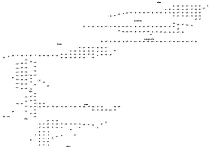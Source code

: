 digraph A {
splines = ortho
rankdir=LR;
ratio=fill
graph [pad="0.5", nodesep="0.25", ranksep="0.2", nodesep="0.2"];
margin=0;
size="1.41,1!";

cp1
cp2
cp3
cp4
cp5
cp6
cp7
cp8
cp9
cp10
cp11
cp12
cp13
cp14
cp15
cp16
cp17
cp18
cp19
cp20
cp21
cp22
cp23
cp24
cp25
cp26
cp27

ct0
ct1
ct2
ct3
ct4
ct5
ct6
ctt7
ctt8
ct9
ct10
ct11
ct12
ct13
ctt14
ct15
ctt16
ct17
ct18
ct19
subgraph cluster_1 {
label="Initialization";
labelloc = b
style="dashed"
cp0m1 -> ct0
cp1 -> ct1
cp2 -> ct6
cp3 -> ct2
cp4 -> ct6
cp5 -> ct3
cp6 -> ct6
cp7 -> ct4
cp8 -> ct6
cp9 -> ct5
cp10 -> ct6
cp11 -> ctt7
cp12 -> ct18
cp13 -> ct18
cp14 -> ctt8
cp15 -> ct9
cp16 -> ct10
cp17 -> ct18
cp18 -> ct11
cp19 -> ct12
cp20 -> ctt14
cp21 -> ct13
cp22 -> ctt14
cp23 -> ct15
cp24 -> ctt16
cp25 -> ct17
cp26 -> ct18
cp27 -> ct19
ct0 -> cp1
ct0 -> cp3
ct0 -> cp5
ct0 -> cp7
ct0 -> cp9
ct0 -> cp13
ct0 -> cp14
ct0 -> cp18
ct1 -> cp2
ct2 -> cp4
ct3 -> cp6
ct4 -> cp8
ct5 -> cp10
ct6 -> cp11
ctt7 -> cp12
ctt8 -> cp15
ct9 -> cp16
ct10 -> cp17
ct11 -> cp19
ct11 -> cp21
ct12 -> cp20
ct13 -> cp22
ctt14 -> cp23
ct15 -> cp24
ctt16 -> cp25
ct17 -> cp26
ct18 -> cp27
}
cp28
cp107
cp138
ct154
ct19 -> cp28
ct19 -> cp107
ct19 -> cp138
ct154 -> cp0m1
cp29
cp30
cp31
cp32
cp33
cp34
cp35
cp36
cp37
cp38
cp39
cp40
cp41
cp42
cp43
cp44
cp45
cp46
cp47
cp48
cp49
cp50
ct20
ct21
ct22
ct23
ctt24
ctt25
ct26
ct27
ct28
ct29
ct30
ct31
ct32
ct33
ct34
ct35
ct36
ct37
ct38
ct39
ct40
ct41
ct42
ctt43
ct44
ct45
subgraph cluster_2 {
label="Metal Piece"
labelloc = t
style="dashed"
cp28 -> ct20
cp29 -> ct21
cp30 -> ct22
cp31 -> ct23
cp32 -> ctt24
cp33 -> ctt25
cp34 -> ct26
cp34 -> ct35
cp35 -> ct27
cp35 -> ct31
cp36 -> ct28
cp37 -> ct29
cp38 -> ct30
cp39 -> ct32
cp40 -> ct33
cp41 -> ct34
cp42 -> ct40
cp43 -> ct36
cp43 -> ct41
cp44 -> ct37
cp45 -> ct38
cp46 -> ct39
cp47 -> ct42
cp48 -> ctt43
cp49 -> ct44
cp50 -> ct45
ct20 -> cp29
ct21 -> cp30
ct22 -> cp31
ct23 -> cp32
ctt24 -> cp33
ctt25 -> cp34
ct26 -> cp35
ct27 -> cp36
ct28 -> cp37
ct29 -> cp38
ct30 -> cp42
ct31 -> cp39
ct32 -> cp40
ct33 -> cp41
ct34 -> cp42
ct35 -> cp43
ct36 -> cp44
ct37 -> cp45
ct38 -> cp46
ct39 -> cp42
ct40 -> cp28
ct41 -> cp47
ct42 -> cp48
ctt43 -> cp49
ctt43 -> cp50
}
cp74
cp51
ct70
ct70 -> cp28
ct45 -> cp74
ct44 -> cp51
cp107 -> ct45
cp52
cp53
cp54
cp55
cp56
cp57
cp58
cp59
cp60
cp61
cp62
cp63
cp64
cp65
cp66
cp67
cp68
cp69
cp70
cp71
cp72
cp73
ct46
ct47
ct48
ct49
ctt50
ctt51
ct52
ct53
ct54
ct55
ct56
ct57
ct58
ct59
ct60
ct61
ct62
ct63
ct64
ct65
ct66
ct67
ct68
ctt69
ct71
subgraph cluster_3 {
label="Plastic Piece"
style="dashed"
labelloc = t
cp51 -> ct46
cp52 -> ct47
cp53 -> ct48
cp54 -> ct49
cp55 -> ctt50
cp56 -> ctt51
cp57 -> ct56
cp57 -> ct52
cp58 -> ct53
cp59 -> ct54
cp60 -> ct55
cp61 -> ct57
cp61 -> ct61
cp62 -> ct58
cp63 -> ct59
cp64 -> ct60
cp65 -> ct62
cp65 -> ct67
cp66 -> ct63
cp67 -> ct64
cp68 -> ct65
cp69 -> ct66
cp70 -> ct68
cp71 -> ctt69
cp72 -> ct70
cp73 -> ct71
ct46 -> cp52
ct47 -> cp53
ct48 -> cp54
ct49 -> cp55
ctt50 -> cp56
ctt51 -> cp57
ct52 -> cp58
ct53 -> cp59
ct54 -> cp60
ct55 -> cp69
ct56 -> cp61
ct57 -> cp62
ct58 -> cp63
ct59 -> cp64
ct60 -> cp69
ct61 -> cp65
ct62 -> cp66
ct63 -> cp67
ct64 -> cp68
ct65 -> cp69
ct66 -> cp52
ct67 -> cp70
ct68 -> cp71
ctt69 -> cp72
ctt69 -> cp73
}
cp107 -> ct71
ct71 -> cp74
cp75
cp76
cp77
cp78
cp79
cp80
cp81
cp82
cp83
cp84
cp85
cp86
ct72
ctt73
ctt74
ctt75
ctt76
ct77
ctt78
ctt79
ctt80
ctt81
ct82
ctt83
ct84
ct85
subgraph cluster_4 {
label="Arm From Belt to Press";
labelloc = t
style="dashed"
cp74 -> ct72
cp75 -> ctt73
cp76 -> ctt74
cp77 -> ctt75
cp78 -> ctt76
cp79 -> ct77
cp80 -> ctt78
cp81 -> ctt79
cp82 -> ctt80
cp83 -> ctt81
cp84 -> ct82
cp84 -> ctt83
cp85 -> ct84
cp86 -> ct85
ct72 -> cp75
ctt73 -> cp76
ctt74 -> cp77
ctt75 -> cp78
ctt76 -> cp79
ct77 -> cp80
ctt78 -> cp81
ctt79 -> cp82
ctt80 -> cp83
ctt81 -> cp84
ctt83 -> cp85
ct84 -> cp86
}
cp87
cp95
ct82 -> cp87
ct82 -> cp95
ct85 -> cp107
cp88
cp89
cp90
cp91
cp92
cp93
cp94
ctt86
ctt87
ctt88
ctt89
ctt90
ctt91
ct92
ctt93
subgraph cluster_5 {
label="Press";
labelloc = b
style="dashed"
cp87 -> ctt86
cp88 -> ctt87
cp89 -> ctt88
cp90 -> ctt89
cp91 -> ctt90
cp92 -> ctt91
cp93 -> ct92
cp94 -> ctt93
cp95 -> ctt93
ctt86 -> cp88
ctt87 -> cp89
ctt88 -> cp90
ctt89 -> cp91
ctt90 -> cp92
ctt91 -> cp93
ct92 -> cp94
}
cp96
ctt93 -> cp96
cp97
cp98
cp99
cp100
cp101
cp102
cp103
cp104
cp105
cp106
ctt94
ct95
ct96
ct97
ctt98
ctt99
ct100
ct101
ct102
ctt103
ct104
subgraph cluster_6 {
label="Arm From Press to Storage";
margin=0.3
labelloc = t
style="dashed"
cp96 -> ctt94
cp97 -> ct95
cp98 -> ct96
cp99 -> ct97
cp100 -> ctt98
cp101 -> ctt99
cp102 -> ct100
cp103 -> ct101
cp104 -> ct102
cp105 -> ctt103
cp106 -> ct104
ctt94 -> cp97
ct95 -> cp98
ct96 -> cp99
ct97 -> cp100
ctt98 -> cp101
ctt99 -> cp102
ct100 -> cp103
ct101 ->cp104
ct102 -> cp105
ctt103 -> cp106
ct104 -> cp107
}
cp108
ct100 -> cp108
cp139
cp139 -> ct96
cp109
cp110
cp111
cp112
cp113
cp114
cp115
cp116
cp117
ctt105
ctt106
ct107
ct108
ct109
ct110
ct111
ct112
ct113
ct114
ct115
ct116
ct117
ct118
ct119
ct120
subgraph cluster_7 {
label="Storage (y)";
labelloc = b
style="dashed"
cp108 -> ctt105
cp109 -> ctt106
cp110 -> ct107
cp110 -> ct110
cp110 -> ct113
cp110 -> ct116
cp111 -> ct108
cp111 -> ct109
cp112 -> ct111
cp112 -> ct112
cp113 -> ct114
cp113 -> ct115
cp114 -> ct117
cp114 -> ct118
cp115 -> ct119
cp116 -> ct120
ctt105 -> cp109
ctt106 -> cp110
ct107 -> cp111
ct108 -> cp116
ct109 -> cp115
ct109 -> cp111
ct110 -> cp112
ct111 -> cp116
ct112 -> cp115
ct112 -> cp112
ct113 -> cp113
ct114 -> cp116
ct115 -> cp115
ct115 -> cp113
ct116 -> cp114
ct117 -> cp116
ct118 -> cp115
ct118 -> cp114
ct120 -> cp117
}
cp118
ctt106 -> cp118
ctt145
cp117 -> ctt145
cp119
cp120
cp121
cp122
cp123
cp124
cp125
cp126
cp127
cp128
cp129
ct121
ct122
ct123
ct124
ct125
ct126
ct127
ct128
ct129
ct130
ct131
ct132
ct133
ct134
ct135
ct136
ct137
ct138
ct139
ct140
ct141
ct142
ct143
ct144
subgraph cluster_8 {
label="Storage (x)";
labelloc = b
style="dashed"
cp118 -> ct121
cp118 -> ct124
cp118 -> ct127
cp118 -> ct130
cp118 -> ct133
cp118 -> ct136
cp118 -> ct139
cp119 -> ct122
cp119 -> ct123
cp120 -> ct125
cp120 -> ct126
cp121 -> ct128
cp121 -> ct129
cp122 -> ct131
cp122 -> ct132
cp123 -> ct134
cp123 -> ct135
cp124 -> ct137
cp124 -> ct138
cp125 -> ct140
cp125 -> ct141
cp126 -> ct144
cp127 -> ct143
cp128 -> ct142
ct121 -> cp119
ct122 -> cp127
ct123 -> cp126
ct123 -> cp119
ct124 -> cp120
ct125 -> cp127
ct126 -> cp126
ct126 -> cp120
ct127 -> cp121
ct128 -> cp127
ct129 -> cp126
ct129 -> cp121
ct130 -> cp122
ct131 -> cp127
ct132 -> cp126
ct132 -> cp122
ct133 -> cp123
ct134 -> cp127
ct135 -> cp126
ct135 -> cp123
ct136 -> cp124
ct137 -> cp127
ct138 -> cp126
ct138 -> cp124
ct139 -> cp125
ct140 -> cp128
ct141 -> cp126
ct141 -> cp125
ct142 -> cp127
ct143 -> cp129
}
cp129 -> ctt145
cp130
cp131
cp132
cp133
cp134
cp135
cp136
cp137
ctt146
ctt147
ctt148
ctt149
ct150
ct151
ct152
ct153
subgraph cluster_9 {
label="Store Piece";
labelloc = t
style="dashed"
cp130 -> ctt146
cp131 -> ctt147
cp132 -> ctt148
cp133 -> ctt149
cp134 -> ct150
cp135 -> ct152
cp136 -> ct151
cp137 -> ct152
cp138 -> ct153
cp138 -> ct154
ctt145 -> cp130
ctt146 -> cp131
ctt147 -> cp132
ctt148 -> cp133
ctt149 -> cp134
ctt149 -> cp136
ct150 -> cp135
ct151 -> cp137
ct152 -> cp138
ct153 -> cp139
}
cp0m1
}

